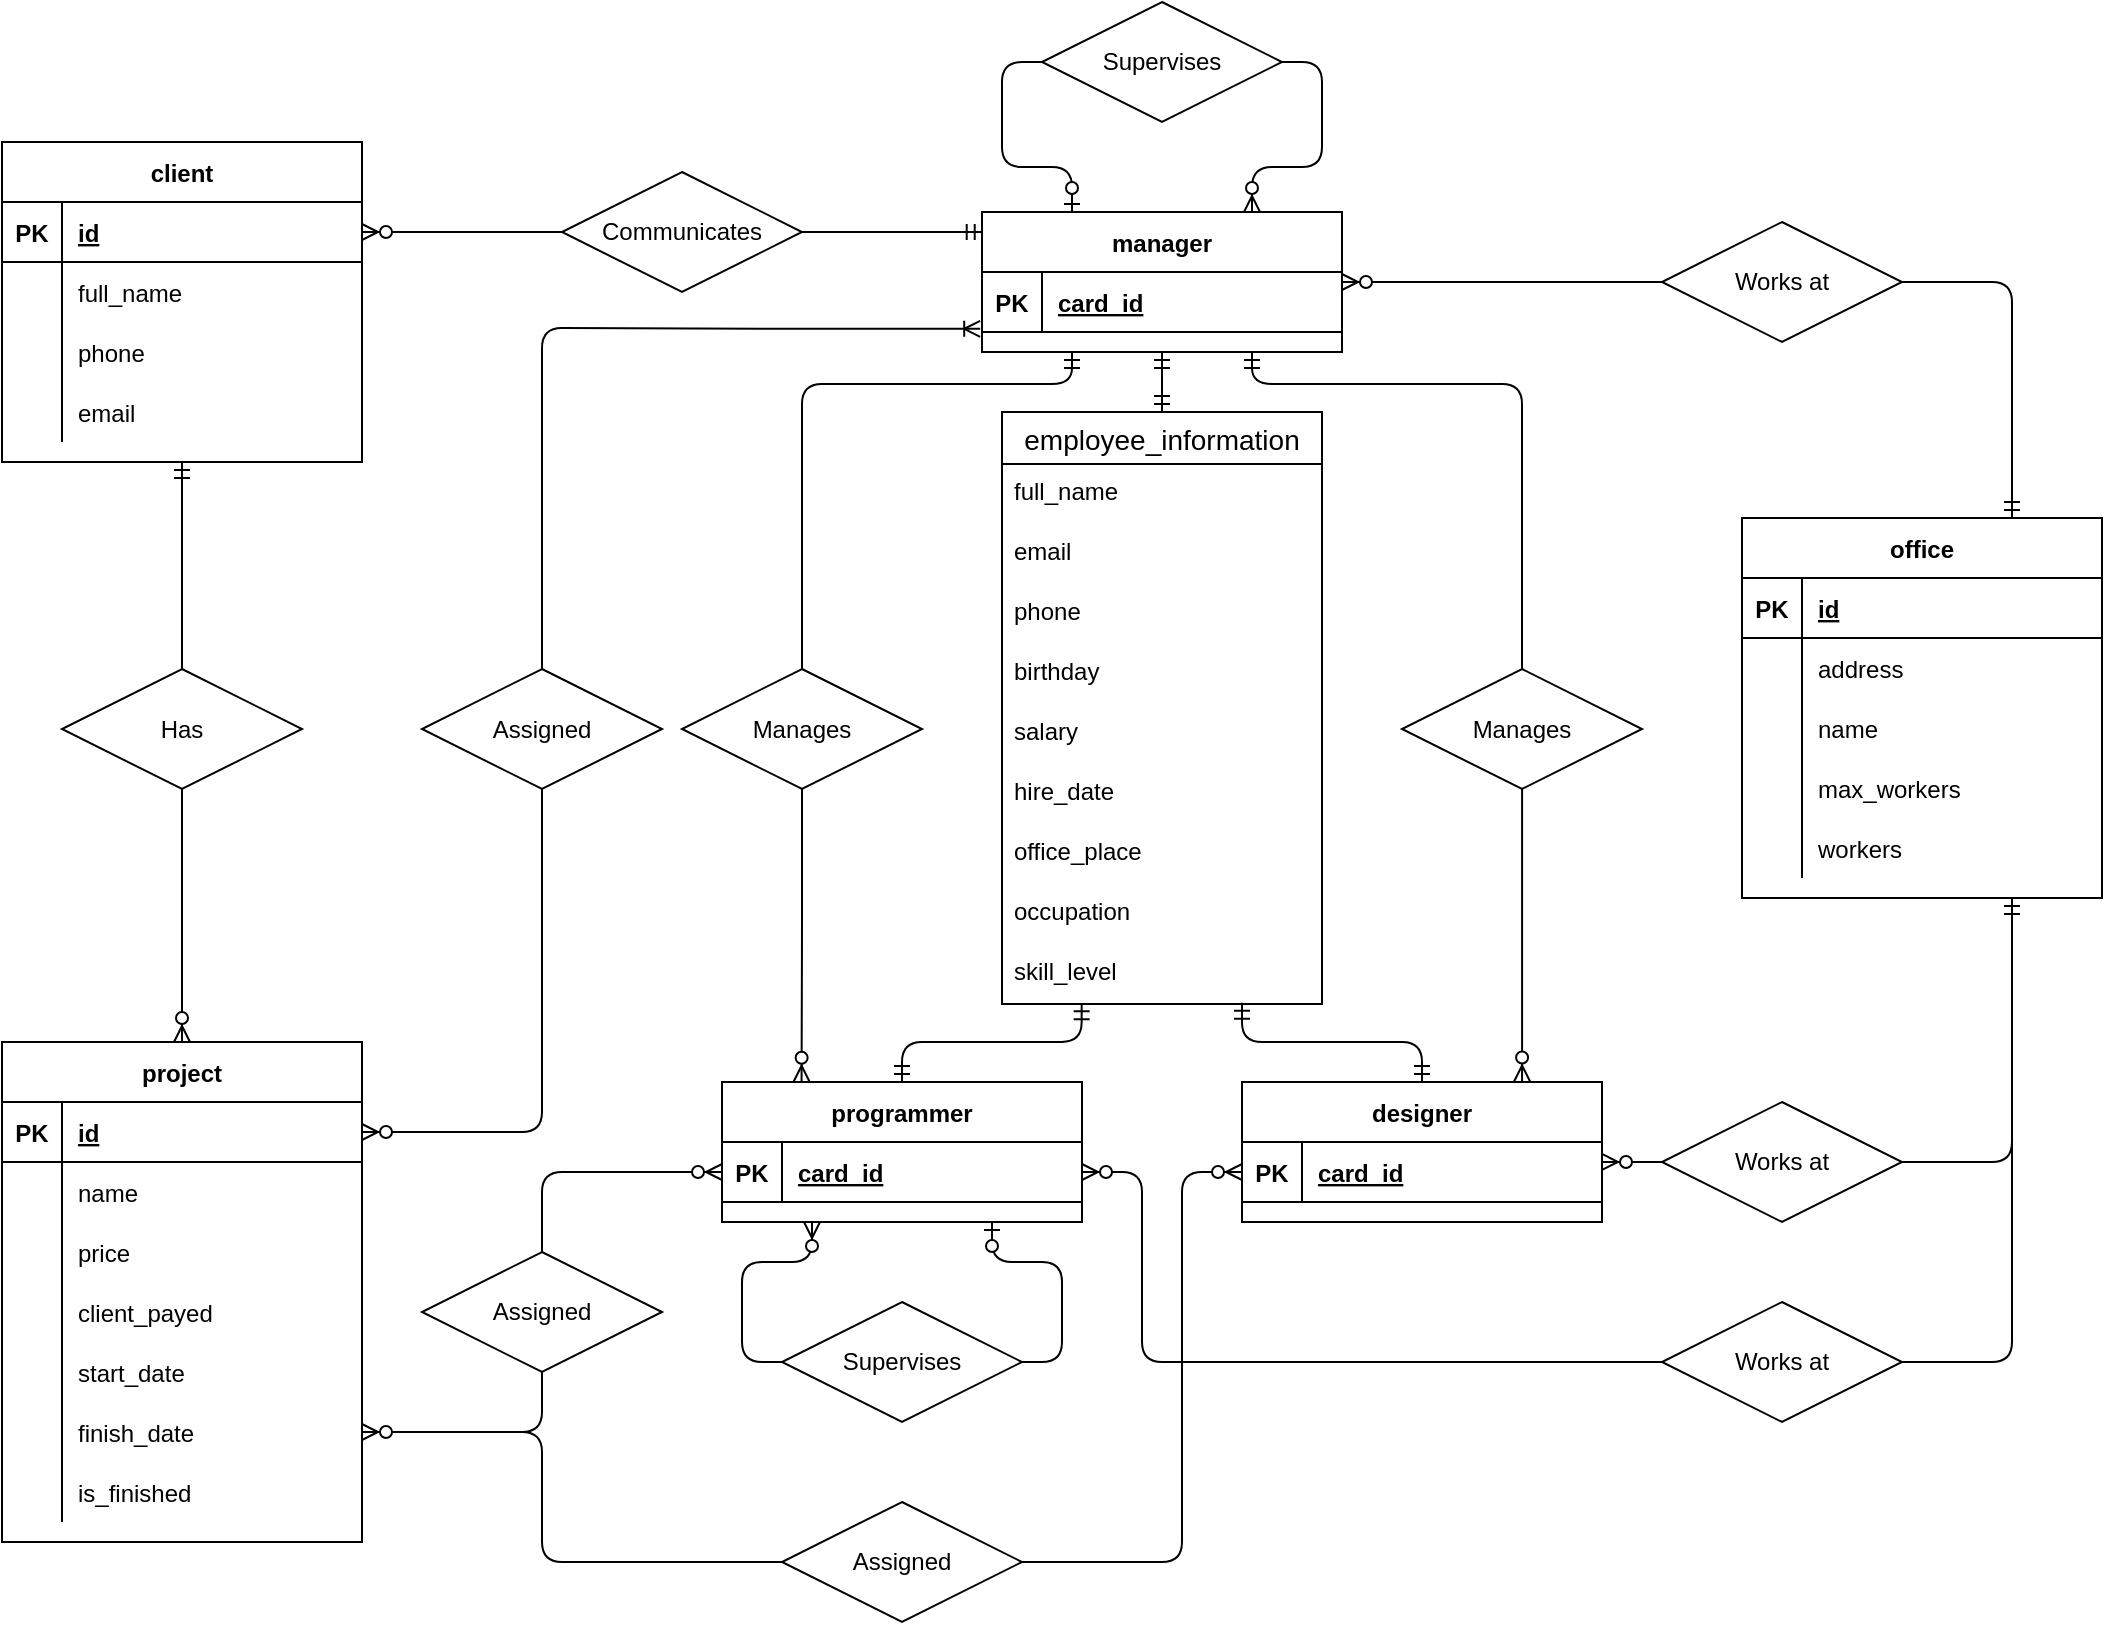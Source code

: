 <mxfile version="13.7.5" type="device"><diagram id="R2lEEEUBdFMjLlhIrx00" name="Page-1"><mxGraphModel dx="1717" dy="957" grid="1" gridSize="10" guides="1" tooltips="1" connect="1" arrows="1" fold="1" page="1" pageScale="1" pageWidth="1169" pageHeight="827" math="0" shadow="0" extFonts="Permanent Marker^https://fonts.googleapis.com/css?family=Permanent+Marker"><root><mxCell id="0"/><mxCell id="1" parent="0"/><mxCell id="FH5_e-qup1DdWjWLPu0e-119" style="edgeStyle=orthogonalEdgeStyle;orthogonalLoop=1;jettySize=auto;html=1;entryX=0.5;entryY=0;entryDx=0;entryDy=0;endArrow=ERzeroToMany;endFill=1;startArrow=none;startFill=0;" parent="1" source="FH5_e-qup1DdWjWLPu0e-120" target="FH5_e-qup1DdWjWLPu0e-14" edge="1"><mxGeometry relative="1" as="geometry"/></mxCell><mxCell id="FH5_e-qup1DdWjWLPu0e-183" style="edgeStyle=orthogonalEdgeStyle;rounded=1;orthogonalLoop=1;jettySize=auto;html=1;entryX=0.5;entryY=0;entryDx=0;entryDy=0;startArrow=ERmandOne;startFill=0;endArrow=ERmandOne;endFill=0;" parent="1" source="FH5_e-qup1DdWjWLPu0e-27" target="FH5_e-qup1DdWjWLPu0e-178" edge="1"><mxGeometry relative="1" as="geometry"/></mxCell><mxCell id="FH5_e-qup1DdWjWLPu0e-120" value="Has" style="shape=rhombus;perimeter=rhombusPerimeter;whiteSpace=wrap;html=1;align=center;" parent="1" vertex="1"><mxGeometry x="90" y="342.5" width="120" height="60" as="geometry"/></mxCell><mxCell id="FH5_e-qup1DdWjWLPu0e-121" style="edgeStyle=orthogonalEdgeStyle;orthogonalLoop=1;jettySize=auto;html=1;entryX=0.5;entryY=0;entryDx=0;entryDy=0;endArrow=none;endFill=0;startArrow=ERmandOne;startFill=0;" parent="1" source="FH5_e-qup1DdWjWLPu0e-1" target="FH5_e-qup1DdWjWLPu0e-120" edge="1"><mxGeometry relative="1" as="geometry"><mxPoint x="150.0" y="239" as="sourcePoint"/><mxPoint x="150.0" y="509" as="targetPoint"/></mxGeometry></mxCell><mxCell id="FH5_e-qup1DdWjWLPu0e-182" style="edgeStyle=orthogonalEdgeStyle;rounded=1;orthogonalLoop=1;jettySize=auto;html=1;entryX=0.002;entryY=0.142;entryDx=0;entryDy=0;startArrow=none;startFill=0;endArrow=ERmandOne;endFill=0;entryPerimeter=0;" parent="1" source="FH5_e-qup1DdWjWLPu0e-123" target="FH5_e-qup1DdWjWLPu0e-27" edge="1"><mxGeometry relative="1" as="geometry"/></mxCell><mxCell id="FH5_e-qup1DdWjWLPu0e-123" value="Communicates" style="shape=rhombus;perimeter=rhombusPerimeter;whiteSpace=wrap;html=1;align=center;" parent="1" vertex="1"><mxGeometry x="340" y="94" width="120" height="60" as="geometry"/></mxCell><mxCell id="FH5_e-qup1DdWjWLPu0e-124" style="edgeStyle=orthogonalEdgeStyle;orthogonalLoop=1;jettySize=auto;html=1;entryX=0;entryY=0.5;entryDx=0;entryDy=0;startArrow=ERzeroToMany;startFill=1;endArrow=none;endFill=0;exitX=1;exitY=0.5;exitDx=0;exitDy=0;" parent="1" source="FH5_e-qup1DdWjWLPu0e-2" target="FH5_e-qup1DdWjWLPu0e-123" edge="1"><mxGeometry relative="1" as="geometry"><mxPoint x="240" y="154" as="sourcePoint"/><mxPoint x="420" y="154" as="targetPoint"/></mxGeometry></mxCell><mxCell id="FH5_e-qup1DdWjWLPu0e-125" style="edgeStyle=orthogonalEdgeStyle;orthogonalLoop=1;jettySize=auto;html=1;exitX=0.5;exitY=1;exitDx=0;exitDy=0;entryX=1;entryY=0.5;entryDx=0;entryDy=0;startArrow=none;startFill=0;endArrow=ERzeroToMany;endFill=1;" parent="1" source="FH5_e-qup1DdWjWLPu0e-126" target="FH5_e-qup1DdWjWLPu0e-15" edge="1"><mxGeometry relative="1" as="geometry"/></mxCell><mxCell id="FH5_e-qup1DdWjWLPu0e-126" value="Assigned" style="shape=rhombus;perimeter=rhombusPerimeter;whiteSpace=wrap;html=1;align=center;" parent="1" vertex="1"><mxGeometry x="270" y="342.5" width="120" height="60" as="geometry"/></mxCell><mxCell id="FH5_e-qup1DdWjWLPu0e-128" style="edgeStyle=orthogonalEdgeStyle;orthogonalLoop=1;jettySize=auto;html=1;exitX=-0.005;exitY=0.947;exitDx=0;exitDy=0;entryX=0.5;entryY=0;entryDx=0;entryDy=0;startArrow=ERoneToMany;startFill=0;endArrow=none;endFill=0;exitPerimeter=0;" parent="1" source="FH5_e-qup1DdWjWLPu0e-28" target="FH5_e-qup1DdWjWLPu0e-126" edge="1"><mxGeometry relative="1" as="geometry"><mxPoint x="420" y="154" as="sourcePoint"/><mxPoint x="240" y="554" as="targetPoint"/><Array as="points"><mxPoint x="450" y="172"/><mxPoint x="330" y="172"/></Array></mxGeometry></mxCell><mxCell id="FH5_e-qup1DdWjWLPu0e-178" value="employee_information" style="swimlane;fontStyle=0;childLayout=stackLayout;horizontal=1;startSize=26;horizontalStack=0;resizeParent=1;resizeParentMax=0;resizeLast=0;collapsible=1;marginBottom=0;align=center;fontSize=14;" parent="1" vertex="1"><mxGeometry x="560" y="214" width="160" height="296" as="geometry"/></mxCell><mxCell id="FH5_e-qup1DdWjWLPu0e-179" value="full_name" style="text;strokeColor=none;fillColor=none;spacingLeft=4;spacingRight=4;overflow=hidden;rotatable=0;points=[[0,0.5],[1,0.5]];portConstraint=eastwest;fontSize=12;" parent="FH5_e-qup1DdWjWLPu0e-178" vertex="1"><mxGeometry y="26" width="160" height="30" as="geometry"/></mxCell><mxCell id="FH5_e-qup1DdWjWLPu0e-220" value="email" style="text;strokeColor=none;fillColor=none;spacingLeft=4;spacingRight=4;overflow=hidden;rotatable=0;points=[[0,0.5],[1,0.5]];portConstraint=eastwest;fontSize=12;" parent="FH5_e-qup1DdWjWLPu0e-178" vertex="1"><mxGeometry y="56" width="160" height="30" as="geometry"/></mxCell><mxCell id="FH5_e-qup1DdWjWLPu0e-233" value="phone" style="text;strokeColor=none;fillColor=none;spacingLeft=4;spacingRight=4;overflow=hidden;rotatable=0;points=[[0,0.5],[1,0.5]];portConstraint=eastwest;fontSize=12;" parent="FH5_e-qup1DdWjWLPu0e-178" vertex="1"><mxGeometry y="86" width="160" height="30" as="geometry"/></mxCell><mxCell id="FH5_e-qup1DdWjWLPu0e-180" value="birthday" style="text;strokeColor=none;fillColor=none;spacingLeft=4;spacingRight=4;overflow=hidden;rotatable=0;points=[[0,0.5],[1,0.5]];portConstraint=eastwest;fontSize=12;" parent="FH5_e-qup1DdWjWLPu0e-178" vertex="1"><mxGeometry y="116" width="160" height="30" as="geometry"/></mxCell><mxCell id="FH5_e-qup1DdWjWLPu0e-181" value="salary" style="text;strokeColor=none;fillColor=none;spacingLeft=4;spacingRight=4;overflow=hidden;rotatable=0;points=[[0,0.5],[1,0.5]];portConstraint=eastwest;fontSize=12;" parent="FH5_e-qup1DdWjWLPu0e-178" vertex="1"><mxGeometry y="146" width="160" height="30" as="geometry"/></mxCell><mxCell id="FH5_e-qup1DdWjWLPu0e-272" value="hire_date" style="text;strokeColor=none;fillColor=none;spacingLeft=4;spacingRight=4;overflow=hidden;rotatable=0;points=[[0,0.5],[1,0.5]];portConstraint=eastwest;fontSize=12;" parent="FH5_e-qup1DdWjWLPu0e-178" vertex="1"><mxGeometry y="176" width="160" height="30" as="geometry"/></mxCell><mxCell id="FH5_e-qup1DdWjWLPu0e-229" value="office_place" style="text;strokeColor=none;fillColor=none;spacingLeft=4;spacingRight=4;overflow=hidden;rotatable=0;points=[[0,0.5],[1,0.5]];portConstraint=eastwest;fontSize=12;" parent="FH5_e-qup1DdWjWLPu0e-178" vertex="1"><mxGeometry y="206" width="160" height="30" as="geometry"/></mxCell><mxCell id="FH5_e-qup1DdWjWLPu0e-184" value="occupation" style="text;strokeColor=none;fillColor=none;spacingLeft=4;spacingRight=4;overflow=hidden;rotatable=0;points=[[0,0.5],[1,0.5]];portConstraint=eastwest;fontSize=12;" parent="FH5_e-qup1DdWjWLPu0e-178" vertex="1"><mxGeometry y="236" width="160" height="30" as="geometry"/></mxCell><mxCell id="FH5_e-qup1DdWjWLPu0e-185" value="skill_level" style="text;strokeColor=none;fillColor=none;spacingLeft=4;spacingRight=4;overflow=hidden;rotatable=0;points=[[0,0.5],[1,0.5]];portConstraint=eastwest;fontSize=12;" parent="FH5_e-qup1DdWjWLPu0e-178" vertex="1"><mxGeometry y="266" width="160" height="30" as="geometry"/></mxCell><mxCell id="FH5_e-qup1DdWjWLPu0e-196" value="Assigned" style="shape=rhombus;perimeter=rhombusPerimeter;whiteSpace=wrap;html=1;align=center;" parent="1" vertex="1"><mxGeometry x="270" y="634" width="120" height="60" as="geometry"/></mxCell><mxCell id="FH5_e-qup1DdWjWLPu0e-202" style="edgeStyle=orthogonalEdgeStyle;rounded=1;orthogonalLoop=1;jettySize=auto;html=1;startArrow=none;startFill=0;endArrow=none;endFill=0;exitX=0;exitY=0.5;exitDx=0;exitDy=0;entryX=1;entryY=0.5;entryDx=0;entryDy=0;" parent="1" source="FH5_e-qup1DdWjWLPu0e-205" target="FH5_e-qup1DdWjWLPu0e-97" edge="1"><mxGeometry relative="1" as="geometry"><mxPoint x="320" y="719" as="targetPoint"/><Array as="points"><mxPoint x="330" y="789"/><mxPoint x="330" y="724"/></Array></mxGeometry></mxCell><mxCell id="FH5_e-qup1DdWjWLPu0e-207" style="edgeStyle=orthogonalEdgeStyle;rounded=1;orthogonalLoop=1;jettySize=auto;html=1;startArrow=ERmandOne;startFill=0;endArrow=ERmandOne;endFill=0;entryX=0.249;entryY=0.987;entryDx=0;entryDy=0;entryPerimeter=0;" parent="1" source="FH5_e-qup1DdWjWLPu0e-42" target="FH5_e-qup1DdWjWLPu0e-185" edge="1"><mxGeometry relative="1" as="geometry"><mxPoint x="600" y="459" as="targetPoint"/><Array as="points"><mxPoint x="510" y="529"/><mxPoint x="600" y="529"/></Array></mxGeometry></mxCell><mxCell id="FH5_e-qup1DdWjWLPu0e-210" style="edgeStyle=orthogonalEdgeStyle;rounded=1;orthogonalLoop=1;jettySize=auto;html=1;entryX=0.25;entryY=1;entryDx=0;entryDy=0;startArrow=none;startFill=0;endArrow=ERmandOne;endFill=0;" parent="1" source="FH5_e-qup1DdWjWLPu0e-212" target="FH5_e-qup1DdWjWLPu0e-27" edge="1"><mxGeometry relative="1" as="geometry"><Array as="points"><mxPoint x="460" y="200"/><mxPoint x="595" y="200"/></Array></mxGeometry></mxCell><mxCell id="FH5_e-qup1DdWjWLPu0e-200" style="edgeStyle=orthogonalEdgeStyle;rounded=1;orthogonalLoop=1;jettySize=auto;html=1;entryX=0.5;entryY=0;entryDx=0;entryDy=0;startArrow=ERzeroToMany;startFill=1;endArrow=none;endFill=0;" parent="1" source="FH5_e-qup1DdWjWLPu0e-43" target="FH5_e-qup1DdWjWLPu0e-196" edge="1"><mxGeometry relative="1" as="geometry"/></mxCell><mxCell id="FH5_e-qup1DdWjWLPu0e-201" style="edgeStyle=orthogonalEdgeStyle;rounded=1;orthogonalLoop=1;jettySize=auto;html=1;entryX=1;entryY=0.5;entryDx=0;entryDy=0;startArrow=none;startFill=0;endArrow=ERzeroToMany;endFill=1;" parent="1" source="FH5_e-qup1DdWjWLPu0e-196" target="FH5_e-qup1DdWjWLPu0e-97" edge="1"><mxGeometry relative="1" as="geometry"/></mxCell><mxCell id="FH5_e-qup1DdWjWLPu0e-205" value="Assigned" style="shape=rhombus;perimeter=rhombusPerimeter;whiteSpace=wrap;html=1;align=center;" parent="1" vertex="1"><mxGeometry x="450" y="759" width="120" height="60" as="geometry"/></mxCell><mxCell id="FH5_e-qup1DdWjWLPu0e-206" style="edgeStyle=orthogonalEdgeStyle;rounded=1;orthogonalLoop=1;jettySize=auto;html=1;startArrow=ERzeroToMany;startFill=1;endArrow=none;endFill=0;exitX=0;exitY=0.5;exitDx=0;exitDy=0;entryX=1;entryY=0.5;entryDx=0;entryDy=0;" parent="1" source="FH5_e-qup1DdWjWLPu0e-56" target="FH5_e-qup1DdWjWLPu0e-205" edge="1"><mxGeometry relative="1" as="geometry"><mxPoint x="240" y="724" as="targetPoint"/><mxPoint x="660" y="594" as="sourcePoint"/><Array as="points"><mxPoint x="650" y="594"/><mxPoint x="650" y="789"/></Array></mxGeometry></mxCell><mxCell id="FH5_e-qup1DdWjWLPu0e-208" style="edgeStyle=orthogonalEdgeStyle;rounded=1;orthogonalLoop=1;jettySize=auto;html=1;entryX=0.75;entryY=0.98;entryDx=0;entryDy=0;entryPerimeter=0;startArrow=ERmandOne;startFill=0;endArrow=ERmandOne;endFill=0;" parent="1" source="FH5_e-qup1DdWjWLPu0e-55" target="FH5_e-qup1DdWjWLPu0e-185" edge="1"><mxGeometry relative="1" as="geometry"/></mxCell><mxCell id="FH5_e-qup1DdWjWLPu0e-215" style="edgeStyle=orthogonalEdgeStyle;rounded=1;orthogonalLoop=1;jettySize=auto;html=1;entryX=0.221;entryY=-0.002;entryDx=0;entryDy=0;entryPerimeter=0;startArrow=none;startFill=0;endArrow=ERzeroToMany;endFill=1;" parent="1" source="FH5_e-qup1DdWjWLPu0e-212" target="FH5_e-qup1DdWjWLPu0e-42" edge="1"><mxGeometry relative="1" as="geometry"/></mxCell><mxCell id="FH5_e-qup1DdWjWLPu0e-212" value="Manages" style="shape=rhombus;perimeter=rhombusPerimeter;whiteSpace=wrap;html=1;align=center;" parent="1" vertex="1"><mxGeometry x="400" y="342.5" width="120" height="60" as="geometry"/></mxCell><mxCell id="FH5_e-qup1DdWjWLPu0e-217" style="edgeStyle=orthogonalEdgeStyle;rounded=1;orthogonalLoop=1;jettySize=auto;html=1;startArrow=none;startFill=0;endArrow=ERmandOne;endFill=0;exitX=0.5;exitY=0;exitDx=0;exitDy=0;entryX=0.75;entryY=1;entryDx=0;entryDy=0;" parent="1" source="FH5_e-qup1DdWjWLPu0e-216" target="FH5_e-qup1DdWjWLPu0e-27" edge="1"><mxGeometry relative="1" as="geometry"><mxPoint x="700" y="189" as="targetPoint"/><Array as="points"><mxPoint x="820" y="200"/><mxPoint x="685" y="200"/></Array></mxGeometry></mxCell><mxCell id="FH5_e-qup1DdWjWLPu0e-219" style="edgeStyle=orthogonalEdgeStyle;rounded=1;orthogonalLoop=1;jettySize=auto;html=1;entryX=0.778;entryY=-0.004;entryDx=0;entryDy=0;entryPerimeter=0;startArrow=none;startFill=0;endArrow=ERzeroToMany;endFill=1;" parent="1" source="FH5_e-qup1DdWjWLPu0e-216" target="FH5_e-qup1DdWjWLPu0e-55" edge="1"><mxGeometry relative="1" as="geometry"/></mxCell><mxCell id="FH5_e-qup1DdWjWLPu0e-216" value="Manages" style="shape=rhombus;perimeter=rhombusPerimeter;whiteSpace=wrap;html=1;align=center;" parent="1" vertex="1"><mxGeometry x="760" y="342.5" width="120" height="60" as="geometry"/></mxCell><mxCell id="FH5_e-qup1DdWjWLPu0e-221" style="edgeStyle=orthogonalEdgeStyle;rounded=1;orthogonalLoop=1;jettySize=auto;html=1;exitX=0;exitY=0.5;exitDx=0;exitDy=0;entryX=0.25;entryY=1;entryDx=0;entryDy=0;startArrow=none;startFill=0;endArrow=ERzeroToMany;endFill=1;" parent="1" source="FH5_e-qup1DdWjWLPu0e-222" target="FH5_e-qup1DdWjWLPu0e-42" edge="1"><mxGeometry relative="1" as="geometry"><Array as="points"/></mxGeometry></mxCell><mxCell id="FH5_e-qup1DdWjWLPu0e-222" value="Supervises" style="shape=rhombus;perimeter=rhombusPerimeter;whiteSpace=wrap;html=1;align=center;" parent="1" vertex="1"><mxGeometry x="450" y="659" width="120" height="60" as="geometry"/></mxCell><mxCell id="FH5_e-qup1DdWjWLPu0e-223" style="edgeStyle=orthogonalEdgeStyle;rounded=1;orthogonalLoop=1;jettySize=auto;html=1;exitX=0.75;exitY=1;exitDx=0;exitDy=0;entryX=1;entryY=0.5;entryDx=0;entryDy=0;startArrow=ERzeroToOne;startFill=1;endArrow=none;endFill=0;" parent="1" source="FH5_e-qup1DdWjWLPu0e-42" target="FH5_e-qup1DdWjWLPu0e-222" edge="1"><mxGeometry relative="1" as="geometry"><mxPoint x="555.0" y="619" as="sourcePoint"/><mxPoint x="465.0" y="619" as="targetPoint"/><Array as="points"><mxPoint x="555" y="639"/><mxPoint x="590" y="639"/><mxPoint x="590" y="689"/></Array></mxGeometry></mxCell><mxCell id="FH5_e-qup1DdWjWLPu0e-236" style="edgeStyle=orthogonalEdgeStyle;rounded=1;orthogonalLoop=1;jettySize=auto;html=1;startArrow=none;startFill=0;endArrow=ERmandOne;endFill=0;exitX=1;exitY=0.5;exitDx=0;exitDy=0;" parent="1" source="FH5_e-qup1DdWjWLPu0e-239" edge="1"><mxGeometry relative="1" as="geometry"><mxPoint x="1065" y="267" as="targetPoint"/><Array as="points"><mxPoint x="1065" y="149"/></Array></mxGeometry></mxCell><mxCell id="FH5_e-qup1DdWjWLPu0e-227" style="edgeStyle=orthogonalEdgeStyle;rounded=1;orthogonalLoop=1;jettySize=auto;html=1;entryX=0.75;entryY=0;entryDx=0;entryDy=0;startArrow=none;startFill=0;endArrow=ERzeroToMany;endFill=1;exitX=1;exitY=0.5;exitDx=0;exitDy=0;" parent="1" source="FH5_e-qup1DdWjWLPu0e-226" target="FH5_e-qup1DdWjWLPu0e-27" edge="1"><mxGeometry relative="1" as="geometry"/></mxCell><mxCell id="FH5_e-qup1DdWjWLPu0e-228" style="edgeStyle=orthogonalEdgeStyle;rounded=1;orthogonalLoop=1;jettySize=auto;html=1;entryX=0.25;entryY=0;entryDx=0;entryDy=0;startArrow=none;startFill=0;endArrow=ERzeroToOne;endFill=1;exitX=0;exitY=0.5;exitDx=0;exitDy=0;" parent="1" source="FH5_e-qup1DdWjWLPu0e-226" target="FH5_e-qup1DdWjWLPu0e-27" edge="1"><mxGeometry relative="1" as="geometry"/></mxCell><mxCell id="FH5_e-qup1DdWjWLPu0e-226" value="Supervises" style="shape=rhombus;perimeter=rhombusPerimeter;whiteSpace=wrap;html=1;align=center;" parent="1" vertex="1"><mxGeometry x="580" y="9" width="120" height="60" as="geometry"/></mxCell><mxCell id="FH5_e-qup1DdWjWLPu0e-239" value="Works at" style="shape=rhombus;perimeter=rhombusPerimeter;whiteSpace=wrap;html=1;align=center;" parent="1" vertex="1"><mxGeometry x="890" y="119" width="120" height="60" as="geometry"/></mxCell><mxCell id="FH5_e-qup1DdWjWLPu0e-240" style="edgeStyle=orthogonalEdgeStyle;rounded=1;orthogonalLoop=1;jettySize=auto;html=1;entryX=0;entryY=0.5;entryDx=0;entryDy=0;startArrow=ERzeroToMany;startFill=1;endArrow=none;endFill=0;" parent="1" source="FH5_e-qup1DdWjWLPu0e-27" target="FH5_e-qup1DdWjWLPu0e-239" edge="1"><mxGeometry relative="1" as="geometry"><mxPoint x="730" y="149" as="sourcePoint"/><mxPoint x="1020" y="267" as="targetPoint"/></mxGeometry></mxCell><mxCell id="FH5_e-qup1DdWjWLPu0e-241" style="edgeStyle=orthogonalEdgeStyle;rounded=1;orthogonalLoop=1;jettySize=auto;html=1;startArrow=none;startFill=0;endArrow=ERmandOne;endFill=0;exitX=1;exitY=0.5;exitDx=0;exitDy=0;entryX=0.75;entryY=1;entryDx=0;entryDy=0;" parent="1" source="FH5_e-qup1DdWjWLPu0e-247" target="FH5_e-qup1DdWjWLPu0e-68" edge="1"><mxGeometry relative="1" as="geometry"><mxPoint x="1070" y="457" as="targetPoint"/><Array as="points"><mxPoint x="1065" y="589"/></Array></mxGeometry></mxCell><mxCell id="FH5_e-qup1DdWjWLPu0e-246" style="edgeStyle=orthogonalEdgeStyle;rounded=1;orthogonalLoop=1;jettySize=auto;html=1;entryX=0.75;entryY=1;entryDx=0;entryDy=0;startArrow=none;startFill=0;endArrow=ERmandOne;endFill=0;exitX=1;exitY=0.5;exitDx=0;exitDy=0;" parent="1" source="FH5_e-qup1DdWjWLPu0e-235" target="FH5_e-qup1DdWjWLPu0e-68" edge="1"><mxGeometry relative="1" as="geometry"/></mxCell><mxCell id="FH5_e-qup1DdWjWLPu0e-235" value="Works at" style="shape=rhombus;perimeter=rhombusPerimeter;whiteSpace=wrap;html=1;align=center;" parent="1" vertex="1"><mxGeometry x="890" y="659" width="120" height="60" as="geometry"/></mxCell><mxCell id="FH5_e-qup1DdWjWLPu0e-245" style="edgeStyle=orthogonalEdgeStyle;rounded=1;orthogonalLoop=1;jettySize=auto;html=1;entryX=0;entryY=0.5;entryDx=0;entryDy=0;startArrow=ERzeroToMany;startFill=1;endArrow=none;endFill=0;" parent="1" source="FH5_e-qup1DdWjWLPu0e-43" target="FH5_e-qup1DdWjWLPu0e-235" edge="1"><mxGeometry relative="1" as="geometry"><mxPoint x="600" y="593.966" as="sourcePoint"/><mxPoint x="1065" y="457" as="targetPoint"/><Array as="points"><mxPoint x="630" y="594"/><mxPoint x="630" y="689"/></Array></mxGeometry></mxCell><mxCell id="FH5_e-qup1DdWjWLPu0e-249" style="edgeStyle=orthogonalEdgeStyle;rounded=1;orthogonalLoop=1;jettySize=auto;html=1;entryX=1;entryY=0.333;entryDx=0;entryDy=0;entryPerimeter=0;startArrow=none;startFill=0;endArrow=ERzeroToMany;endFill=1;" parent="1" source="FH5_e-qup1DdWjWLPu0e-247" target="FH5_e-qup1DdWjWLPu0e-56" edge="1"><mxGeometry relative="1" as="geometry"/></mxCell><mxCell id="FH5_e-qup1DdWjWLPu0e-247" value="Works at" style="shape=rhombus;perimeter=rhombusPerimeter;whiteSpace=wrap;html=1;align=center;" parent="1" vertex="1"><mxGeometry x="890" y="559" width="120" height="60" as="geometry"/></mxCell><mxCell id="FH5_e-qup1DdWjWLPu0e-1" value="client" style="shape=table;startSize=30;container=1;collapsible=1;childLayout=tableLayout;fixedRows=1;rowLines=0;fontStyle=1;align=center;resizeLast=1;" parent="1" vertex="1"><mxGeometry x="60" y="79" width="180" height="160" as="geometry"/></mxCell><mxCell id="FH5_e-qup1DdWjWLPu0e-2" value="" style="shape=partialRectangle;collapsible=0;dropTarget=0;pointerEvents=0;fillColor=none;top=0;left=0;bottom=1;right=0;points=[[0,0.5],[1,0.5]];portConstraint=eastwest;" parent="FH5_e-qup1DdWjWLPu0e-1" vertex="1"><mxGeometry y="30" width="180" height="30" as="geometry"/></mxCell><mxCell id="FH5_e-qup1DdWjWLPu0e-3" value="PK" style="shape=partialRectangle;connectable=0;fillColor=none;top=0;left=0;bottom=0;right=0;fontStyle=1;overflow=hidden;" parent="FH5_e-qup1DdWjWLPu0e-2" vertex="1"><mxGeometry width="30" height="30" as="geometry"/></mxCell><mxCell id="FH5_e-qup1DdWjWLPu0e-4" value="id" style="shape=partialRectangle;connectable=0;fillColor=none;top=0;left=0;bottom=0;right=0;align=left;spacingLeft=6;fontStyle=5;overflow=hidden;" parent="FH5_e-qup1DdWjWLPu0e-2" vertex="1"><mxGeometry x="30" width="150" height="30" as="geometry"/></mxCell><mxCell id="FH5_e-qup1DdWjWLPu0e-5" value="" style="shape=partialRectangle;collapsible=0;dropTarget=0;pointerEvents=0;fillColor=none;top=0;left=0;bottom=0;right=0;points=[[0,0.5],[1,0.5]];portConstraint=eastwest;" parent="FH5_e-qup1DdWjWLPu0e-1" vertex="1"><mxGeometry y="60" width="180" height="30" as="geometry"/></mxCell><mxCell id="FH5_e-qup1DdWjWLPu0e-6" value="" style="shape=partialRectangle;connectable=0;fillColor=none;top=0;left=0;bottom=0;right=0;editable=1;overflow=hidden;" parent="FH5_e-qup1DdWjWLPu0e-5" vertex="1"><mxGeometry width="30" height="30" as="geometry"/></mxCell><mxCell id="FH5_e-qup1DdWjWLPu0e-7" value="full_name" style="shape=partialRectangle;connectable=0;fillColor=none;top=0;left=0;bottom=0;right=0;align=left;spacingLeft=6;overflow=hidden;" parent="FH5_e-qup1DdWjWLPu0e-5" vertex="1"><mxGeometry x="30" width="150" height="30" as="geometry"/></mxCell><mxCell id="FH5_e-qup1DdWjWLPu0e-8" value="" style="shape=partialRectangle;collapsible=0;dropTarget=0;pointerEvents=0;fillColor=none;top=0;left=0;bottom=0;right=0;points=[[0,0.5],[1,0.5]];portConstraint=eastwest;" parent="FH5_e-qup1DdWjWLPu0e-1" vertex="1"><mxGeometry y="90" width="180" height="30" as="geometry"/></mxCell><mxCell id="FH5_e-qup1DdWjWLPu0e-9" value="" style="shape=partialRectangle;connectable=0;fillColor=none;top=0;left=0;bottom=0;right=0;editable=1;overflow=hidden;" parent="FH5_e-qup1DdWjWLPu0e-8" vertex="1"><mxGeometry width="30" height="30" as="geometry"/></mxCell><mxCell id="FH5_e-qup1DdWjWLPu0e-10" value="phone" style="shape=partialRectangle;connectable=0;fillColor=none;top=0;left=0;bottom=0;right=0;align=left;spacingLeft=6;overflow=hidden;" parent="FH5_e-qup1DdWjWLPu0e-8" vertex="1"><mxGeometry x="30" width="150" height="30" as="geometry"/></mxCell><mxCell id="FH5_e-qup1DdWjWLPu0e-11" value="" style="shape=partialRectangle;collapsible=0;dropTarget=0;pointerEvents=0;fillColor=none;top=0;left=0;bottom=0;right=0;points=[[0,0.5],[1,0.5]];portConstraint=eastwest;" parent="FH5_e-qup1DdWjWLPu0e-1" vertex="1"><mxGeometry y="120" width="180" height="30" as="geometry"/></mxCell><mxCell id="FH5_e-qup1DdWjWLPu0e-12" value="" style="shape=partialRectangle;connectable=0;fillColor=none;top=0;left=0;bottom=0;right=0;editable=1;overflow=hidden;" parent="FH5_e-qup1DdWjWLPu0e-11" vertex="1"><mxGeometry width="30" height="30" as="geometry"/></mxCell><mxCell id="FH5_e-qup1DdWjWLPu0e-13" value="email" style="shape=partialRectangle;connectable=0;fillColor=none;top=0;left=0;bottom=0;right=0;align=left;spacingLeft=6;overflow=hidden;" parent="FH5_e-qup1DdWjWLPu0e-11" vertex="1"><mxGeometry x="30" width="150" height="30" as="geometry"/></mxCell><mxCell id="FH5_e-qup1DdWjWLPu0e-68" value="office" style="shape=table;startSize=30;container=1;collapsible=1;childLayout=tableLayout;fixedRows=1;rowLines=0;fontStyle=1;align=center;resizeLast=1;" parent="1" vertex="1"><mxGeometry x="930" y="267" width="180" height="190" as="geometry"/></mxCell><mxCell id="FH5_e-qup1DdWjWLPu0e-69" value="" style="shape=partialRectangle;collapsible=0;dropTarget=0;pointerEvents=0;fillColor=none;top=0;left=0;bottom=1;right=0;points=[[0,0.5],[1,0.5]];portConstraint=eastwest;" parent="FH5_e-qup1DdWjWLPu0e-68" vertex="1"><mxGeometry y="30" width="180" height="30" as="geometry"/></mxCell><mxCell id="FH5_e-qup1DdWjWLPu0e-70" value="PK" style="shape=partialRectangle;connectable=0;fillColor=none;top=0;left=0;bottom=0;right=0;fontStyle=1;overflow=hidden;" parent="FH5_e-qup1DdWjWLPu0e-69" vertex="1"><mxGeometry width="30" height="30" as="geometry"/></mxCell><mxCell id="FH5_e-qup1DdWjWLPu0e-71" value="id" style="shape=partialRectangle;connectable=0;fillColor=none;top=0;left=0;bottom=0;right=0;align=left;spacingLeft=6;fontStyle=5;overflow=hidden;" parent="FH5_e-qup1DdWjWLPu0e-69" vertex="1"><mxGeometry x="30" width="150" height="30" as="geometry"/></mxCell><mxCell id="FH5_e-qup1DdWjWLPu0e-72" value="" style="shape=partialRectangle;collapsible=0;dropTarget=0;pointerEvents=0;fillColor=none;top=0;left=0;bottom=0;right=0;points=[[0,0.5],[1,0.5]];portConstraint=eastwest;" parent="FH5_e-qup1DdWjWLPu0e-68" vertex="1"><mxGeometry y="60" width="180" height="30" as="geometry"/></mxCell><mxCell id="FH5_e-qup1DdWjWLPu0e-73" value="" style="shape=partialRectangle;connectable=0;fillColor=none;top=0;left=0;bottom=0;right=0;editable=1;overflow=hidden;" parent="FH5_e-qup1DdWjWLPu0e-72" vertex="1"><mxGeometry width="30" height="30" as="geometry"/></mxCell><mxCell id="FH5_e-qup1DdWjWLPu0e-74" value="address" style="shape=partialRectangle;connectable=0;fillColor=none;top=0;left=0;bottom=0;right=0;align=left;spacingLeft=6;overflow=hidden;" parent="FH5_e-qup1DdWjWLPu0e-72" vertex="1"><mxGeometry x="30" width="150" height="30" as="geometry"/></mxCell><mxCell id="FH5_e-qup1DdWjWLPu0e-230" value="" style="shape=partialRectangle;collapsible=0;dropTarget=0;pointerEvents=0;fillColor=none;top=0;left=0;bottom=0;right=0;points=[[0,0.5],[1,0.5]];portConstraint=eastwest;" parent="FH5_e-qup1DdWjWLPu0e-68" vertex="1"><mxGeometry y="90" width="180" height="30" as="geometry"/></mxCell><mxCell id="FH5_e-qup1DdWjWLPu0e-231" value="" style="shape=partialRectangle;connectable=0;fillColor=none;top=0;left=0;bottom=0;right=0;editable=1;overflow=hidden;" parent="FH5_e-qup1DdWjWLPu0e-230" vertex="1"><mxGeometry width="30" height="30" as="geometry"/></mxCell><mxCell id="FH5_e-qup1DdWjWLPu0e-232" value="name" style="shape=partialRectangle;connectable=0;fillColor=none;top=0;left=0;bottom=0;right=0;align=left;spacingLeft=6;overflow=hidden;" parent="FH5_e-qup1DdWjWLPu0e-230" vertex="1"><mxGeometry x="30" width="150" height="30" as="geometry"/></mxCell><mxCell id="FH5_e-qup1DdWjWLPu0e-75" value="" style="shape=partialRectangle;collapsible=0;dropTarget=0;pointerEvents=0;fillColor=none;top=0;left=0;bottom=0;right=0;points=[[0,0.5],[1,0.5]];portConstraint=eastwest;" parent="FH5_e-qup1DdWjWLPu0e-68" vertex="1"><mxGeometry y="120" width="180" height="30" as="geometry"/></mxCell><mxCell id="FH5_e-qup1DdWjWLPu0e-76" value="" style="shape=partialRectangle;connectable=0;fillColor=none;top=0;left=0;bottom=0;right=0;editable=1;overflow=hidden;" parent="FH5_e-qup1DdWjWLPu0e-75" vertex="1"><mxGeometry width="30" height="30" as="geometry"/></mxCell><mxCell id="FH5_e-qup1DdWjWLPu0e-77" value="max_workers" style="shape=partialRectangle;connectable=0;fillColor=none;top=0;left=0;bottom=0;right=0;align=left;spacingLeft=6;overflow=hidden;" parent="FH5_e-qup1DdWjWLPu0e-75" vertex="1"><mxGeometry x="30" width="150" height="30" as="geometry"/></mxCell><mxCell id="FH5_e-qup1DdWjWLPu0e-78" value="" style="shape=partialRectangle;collapsible=0;dropTarget=0;pointerEvents=0;fillColor=none;top=0;left=0;bottom=0;right=0;points=[[0,0.5],[1,0.5]];portConstraint=eastwest;" parent="FH5_e-qup1DdWjWLPu0e-68" vertex="1"><mxGeometry y="150" width="180" height="30" as="geometry"/></mxCell><mxCell id="FH5_e-qup1DdWjWLPu0e-79" value="" style="shape=partialRectangle;connectable=0;fillColor=none;top=0;left=0;bottom=0;right=0;editable=1;overflow=hidden;" parent="FH5_e-qup1DdWjWLPu0e-78" vertex="1"><mxGeometry width="30" height="30" as="geometry"/></mxCell><mxCell id="FH5_e-qup1DdWjWLPu0e-80" value="workers" style="shape=partialRectangle;connectable=0;fillColor=none;top=0;left=0;bottom=0;right=0;align=left;spacingLeft=6;overflow=hidden;" parent="FH5_e-qup1DdWjWLPu0e-78" vertex="1"><mxGeometry x="30" width="150" height="30" as="geometry"/></mxCell><mxCell id="FH5_e-qup1DdWjWLPu0e-27" value="manager" style="shape=table;startSize=30;container=1;collapsible=1;childLayout=tableLayout;fixedRows=1;rowLines=0;fontStyle=1;align=center;resizeLast=1;" parent="1" vertex="1"><mxGeometry x="550" y="114" width="180" height="70" as="geometry"/></mxCell><mxCell id="FH5_e-qup1DdWjWLPu0e-28" value="" style="shape=partialRectangle;collapsible=0;dropTarget=0;pointerEvents=0;fillColor=none;top=0;left=0;bottom=1;right=0;points=[[0,0.5],[1,0.5]];portConstraint=eastwest;" parent="FH5_e-qup1DdWjWLPu0e-27" vertex="1"><mxGeometry y="30" width="180" height="30" as="geometry"/></mxCell><mxCell id="FH5_e-qup1DdWjWLPu0e-29" value="PK" style="shape=partialRectangle;connectable=0;fillColor=none;top=0;left=0;bottom=0;right=0;fontStyle=1;overflow=hidden;" parent="FH5_e-qup1DdWjWLPu0e-28" vertex="1"><mxGeometry width="30" height="30" as="geometry"/></mxCell><mxCell id="FH5_e-qup1DdWjWLPu0e-30" value="card_id" style="shape=partialRectangle;connectable=0;fillColor=none;top=0;left=0;bottom=0;right=0;align=left;spacingLeft=6;fontStyle=5;overflow=hidden;" parent="FH5_e-qup1DdWjWLPu0e-28" vertex="1"><mxGeometry x="30" width="150" height="30" as="geometry"/></mxCell><mxCell id="FH5_e-qup1DdWjWLPu0e-14" value="project" style="shape=table;startSize=30;container=1;collapsible=1;childLayout=tableLayout;fixedRows=1;rowLines=0;fontStyle=1;align=center;resizeLast=1;" parent="1" vertex="1"><mxGeometry x="60" y="529" width="180" height="250" as="geometry"/></mxCell><mxCell id="FH5_e-qup1DdWjWLPu0e-15" value="" style="shape=partialRectangle;collapsible=0;dropTarget=0;pointerEvents=0;fillColor=none;top=0;left=0;bottom=1;right=0;points=[[0,0.5],[1,0.5]];portConstraint=eastwest;" parent="FH5_e-qup1DdWjWLPu0e-14" vertex="1"><mxGeometry y="30" width="180" height="30" as="geometry"/></mxCell><mxCell id="FH5_e-qup1DdWjWLPu0e-16" value="PK" style="shape=partialRectangle;connectable=0;fillColor=none;top=0;left=0;bottom=0;right=0;fontStyle=1;overflow=hidden;" parent="FH5_e-qup1DdWjWLPu0e-15" vertex="1"><mxGeometry width="30" height="30" as="geometry"/></mxCell><mxCell id="FH5_e-qup1DdWjWLPu0e-17" value="id" style="shape=partialRectangle;connectable=0;fillColor=none;top=0;left=0;bottom=0;right=0;align=left;spacingLeft=6;fontStyle=5;overflow=hidden;" parent="FH5_e-qup1DdWjWLPu0e-15" vertex="1"><mxGeometry x="30" width="150" height="30" as="geometry"/></mxCell><mxCell id="FH5_e-qup1DdWjWLPu0e-18" value="" style="shape=partialRectangle;collapsible=0;dropTarget=0;pointerEvents=0;fillColor=none;top=0;left=0;bottom=0;right=0;points=[[0,0.5],[1,0.5]];portConstraint=eastwest;" parent="FH5_e-qup1DdWjWLPu0e-14" vertex="1"><mxGeometry y="60" width="180" height="30" as="geometry"/></mxCell><mxCell id="FH5_e-qup1DdWjWLPu0e-19" value="" style="shape=partialRectangle;connectable=0;fillColor=none;top=0;left=0;bottom=0;right=0;editable=1;overflow=hidden;" parent="FH5_e-qup1DdWjWLPu0e-18" vertex="1"><mxGeometry width="30" height="30" as="geometry"/></mxCell><mxCell id="FH5_e-qup1DdWjWLPu0e-20" value="name" style="shape=partialRectangle;connectable=0;fillColor=none;top=0;left=0;bottom=0;right=0;align=left;spacingLeft=6;overflow=hidden;" parent="FH5_e-qup1DdWjWLPu0e-18" vertex="1"><mxGeometry x="30" width="150" height="30" as="geometry"/></mxCell><mxCell id="FH5_e-qup1DdWjWLPu0e-21" value="" style="shape=partialRectangle;collapsible=0;dropTarget=0;pointerEvents=0;fillColor=none;top=0;left=0;bottom=0;right=0;points=[[0,0.5],[1,0.5]];portConstraint=eastwest;" parent="FH5_e-qup1DdWjWLPu0e-14" vertex="1"><mxGeometry y="90" width="180" height="30" as="geometry"/></mxCell><mxCell id="FH5_e-qup1DdWjWLPu0e-22" value="" style="shape=partialRectangle;connectable=0;fillColor=none;top=0;left=0;bottom=0;right=0;editable=1;overflow=hidden;" parent="FH5_e-qup1DdWjWLPu0e-21" vertex="1"><mxGeometry width="30" height="30" as="geometry"/></mxCell><mxCell id="FH5_e-qup1DdWjWLPu0e-23" value="price" style="shape=partialRectangle;connectable=0;fillColor=none;top=0;left=0;bottom=0;right=0;align=left;spacingLeft=6;overflow=hidden;" parent="FH5_e-qup1DdWjWLPu0e-21" vertex="1"><mxGeometry x="30" width="150" height="30" as="geometry"/></mxCell><mxCell id="FH5_e-qup1DdWjWLPu0e-24" value="" style="shape=partialRectangle;collapsible=0;dropTarget=0;pointerEvents=0;fillColor=none;top=0;left=0;bottom=0;right=0;points=[[0,0.5],[1,0.5]];portConstraint=eastwest;" parent="FH5_e-qup1DdWjWLPu0e-14" vertex="1"><mxGeometry y="120" width="180" height="30" as="geometry"/></mxCell><mxCell id="FH5_e-qup1DdWjWLPu0e-25" value="" style="shape=partialRectangle;connectable=0;fillColor=none;top=0;left=0;bottom=0;right=0;editable=1;overflow=hidden;" parent="FH5_e-qup1DdWjWLPu0e-24" vertex="1"><mxGeometry width="30" height="30" as="geometry"/></mxCell><mxCell id="FH5_e-qup1DdWjWLPu0e-26" value="client_payed" style="shape=partialRectangle;connectable=0;fillColor=none;top=0;left=0;bottom=0;right=0;align=left;spacingLeft=6;overflow=hidden;" parent="FH5_e-qup1DdWjWLPu0e-24" vertex="1"><mxGeometry x="30" width="150" height="30" as="geometry"/></mxCell><mxCell id="FH5_e-qup1DdWjWLPu0e-94" value="" style="shape=partialRectangle;collapsible=0;dropTarget=0;pointerEvents=0;fillColor=none;top=0;left=0;bottom=0;right=0;points=[[0,0.5],[1,0.5]];portConstraint=eastwest;" parent="FH5_e-qup1DdWjWLPu0e-14" vertex="1"><mxGeometry y="150" width="180" height="30" as="geometry"/></mxCell><mxCell id="FH5_e-qup1DdWjWLPu0e-95" value="" style="shape=partialRectangle;connectable=0;fillColor=none;top=0;left=0;bottom=0;right=0;editable=1;overflow=hidden;" parent="FH5_e-qup1DdWjWLPu0e-94" vertex="1"><mxGeometry width="30" height="30" as="geometry"/></mxCell><mxCell id="FH5_e-qup1DdWjWLPu0e-96" value="start_date" style="shape=partialRectangle;connectable=0;fillColor=none;top=0;left=0;bottom=0;right=0;align=left;spacingLeft=6;overflow=hidden;" parent="FH5_e-qup1DdWjWLPu0e-94" vertex="1"><mxGeometry x="30" width="150" height="30" as="geometry"/></mxCell><mxCell id="FH5_e-qup1DdWjWLPu0e-97" value="" style="shape=partialRectangle;collapsible=0;dropTarget=0;pointerEvents=0;fillColor=none;top=0;left=0;bottom=0;right=0;points=[[0,0.5],[1,0.5]];portConstraint=eastwest;" parent="FH5_e-qup1DdWjWLPu0e-14" vertex="1"><mxGeometry y="180" width="180" height="30" as="geometry"/></mxCell><mxCell id="FH5_e-qup1DdWjWLPu0e-98" value="" style="shape=partialRectangle;connectable=0;fillColor=none;top=0;left=0;bottom=0;right=0;editable=1;overflow=hidden;" parent="FH5_e-qup1DdWjWLPu0e-97" vertex="1"><mxGeometry width="30" height="30" as="geometry"/></mxCell><mxCell id="FH5_e-qup1DdWjWLPu0e-99" value="finish_date" style="shape=partialRectangle;connectable=0;fillColor=none;top=0;left=0;bottom=0;right=0;align=left;spacingLeft=6;overflow=hidden;" parent="FH5_e-qup1DdWjWLPu0e-97" vertex="1"><mxGeometry x="30" width="150" height="30" as="geometry"/></mxCell><mxCell id="FH5_e-qup1DdWjWLPu0e-269" value="" style="shape=partialRectangle;collapsible=0;dropTarget=0;pointerEvents=0;fillColor=none;top=0;left=0;bottom=0;right=0;points=[[0,0.5],[1,0.5]];portConstraint=eastwest;" parent="FH5_e-qup1DdWjWLPu0e-14" vertex="1"><mxGeometry y="210" width="180" height="30" as="geometry"/></mxCell><mxCell id="FH5_e-qup1DdWjWLPu0e-270" value="" style="shape=partialRectangle;connectable=0;fillColor=none;top=0;left=0;bottom=0;right=0;editable=1;overflow=hidden;" parent="FH5_e-qup1DdWjWLPu0e-269" vertex="1"><mxGeometry width="30" height="30" as="geometry"/></mxCell><mxCell id="FH5_e-qup1DdWjWLPu0e-271" value="is_finished" style="shape=partialRectangle;connectable=0;fillColor=none;top=0;left=0;bottom=0;right=0;align=left;spacingLeft=6;overflow=hidden;" parent="FH5_e-qup1DdWjWLPu0e-269" vertex="1"><mxGeometry x="30" width="150" height="30" as="geometry"/></mxCell><mxCell id="FH5_e-qup1DdWjWLPu0e-42" value="programmer" style="shape=table;startSize=30;container=1;collapsible=1;childLayout=tableLayout;fixedRows=1;rowLines=0;fontStyle=1;align=center;resizeLast=1;" parent="1" vertex="1"><mxGeometry x="420" y="549" width="180" height="70" as="geometry"/></mxCell><mxCell id="FH5_e-qup1DdWjWLPu0e-43" value="" style="shape=partialRectangle;collapsible=0;dropTarget=0;pointerEvents=0;fillColor=none;top=0;left=0;bottom=1;right=0;points=[[0,0.5],[1,0.5]];portConstraint=eastwest;" parent="FH5_e-qup1DdWjWLPu0e-42" vertex="1"><mxGeometry y="30" width="180" height="30" as="geometry"/></mxCell><mxCell id="FH5_e-qup1DdWjWLPu0e-44" value="PK" style="shape=partialRectangle;connectable=0;fillColor=none;top=0;left=0;bottom=0;right=0;fontStyle=1;overflow=hidden;" parent="FH5_e-qup1DdWjWLPu0e-43" vertex="1"><mxGeometry width="30" height="30" as="geometry"/></mxCell><mxCell id="FH5_e-qup1DdWjWLPu0e-45" value="card_id" style="shape=partialRectangle;connectable=0;fillColor=none;top=0;left=0;bottom=0;right=0;align=left;spacingLeft=6;fontStyle=5;overflow=hidden;" parent="FH5_e-qup1DdWjWLPu0e-43" vertex="1"><mxGeometry x="30" width="150" height="30" as="geometry"/></mxCell><mxCell id="FH5_e-qup1DdWjWLPu0e-55" value="designer" style="shape=table;startSize=30;container=1;collapsible=1;childLayout=tableLayout;fixedRows=1;rowLines=0;fontStyle=1;align=center;resizeLast=1;" parent="1" vertex="1"><mxGeometry x="680" y="549" width="180" height="70" as="geometry"/></mxCell><mxCell id="FH5_e-qup1DdWjWLPu0e-56" value="" style="shape=partialRectangle;collapsible=0;dropTarget=0;pointerEvents=0;fillColor=none;top=0;left=0;bottom=1;right=0;points=[[0,0.5],[1,0.5]];portConstraint=eastwest;" parent="FH5_e-qup1DdWjWLPu0e-55" vertex="1"><mxGeometry y="30" width="180" height="30" as="geometry"/></mxCell><mxCell id="FH5_e-qup1DdWjWLPu0e-57" value="PK" style="shape=partialRectangle;connectable=0;fillColor=none;top=0;left=0;bottom=0;right=0;fontStyle=1;overflow=hidden;" parent="FH5_e-qup1DdWjWLPu0e-56" vertex="1"><mxGeometry width="30" height="30" as="geometry"/></mxCell><mxCell id="FH5_e-qup1DdWjWLPu0e-58" value="card_id" style="shape=partialRectangle;connectable=0;fillColor=none;top=0;left=0;bottom=0;right=0;align=left;spacingLeft=6;fontStyle=5;overflow=hidden;" parent="FH5_e-qup1DdWjWLPu0e-56" vertex="1"><mxGeometry x="30" width="150" height="30" as="geometry"/></mxCell></root></mxGraphModel></diagram></mxfile>